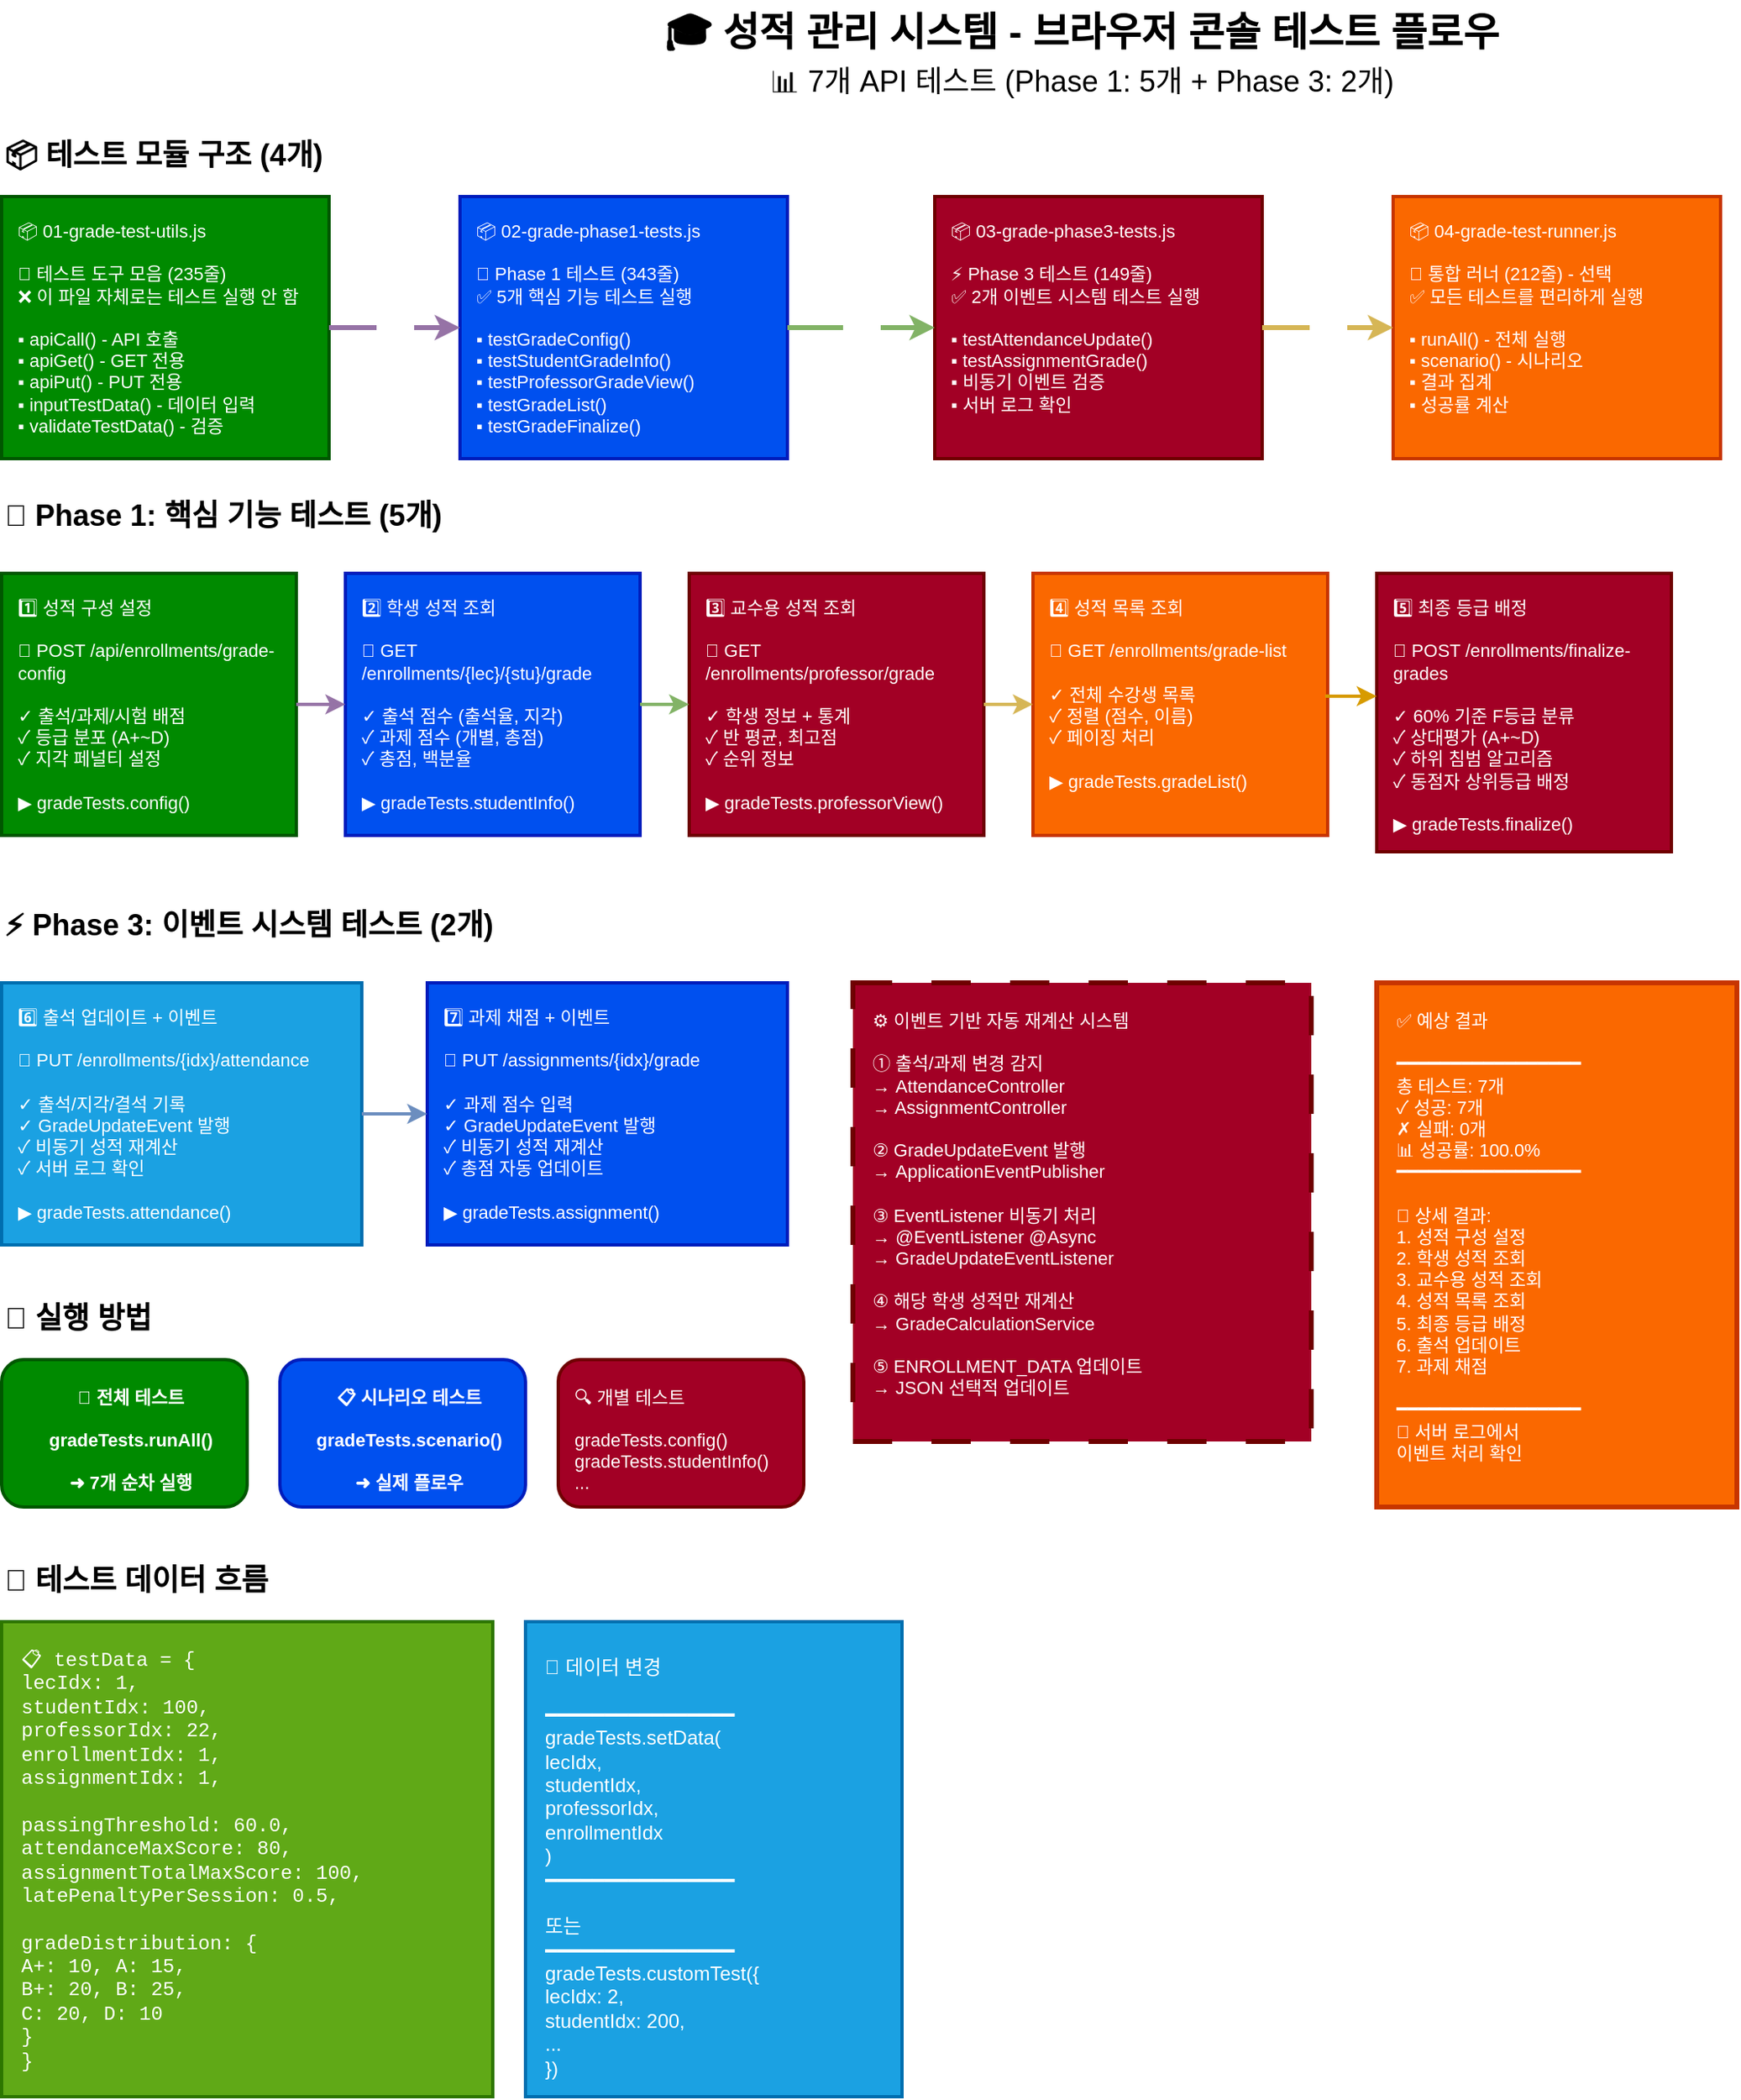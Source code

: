 <mxfile version="28.2.7">
  <diagram name="테스트플로우" id="test-flow">
    <mxGraphModel dx="1426" dy="777" grid="1" gridSize="10" guides="1" tooltips="1" connect="1" arrows="1" fold="1" page="1" pageScale="1" pageWidth="1400" pageHeight="1100" background="light-dark(#FFFFFF,#FFFFFF)" math="0" shadow="0">
      <root>
        <mxCell id="0" />
        <mxCell id="1" parent="0" />
        <mxCell id="title" value="🎓 성적 관리 시스템 - 브라우저 콘솔 테스트 플로우" style="text;html=1;strokeColor=none;fillColor=none;align=center;verticalAlign=middle;whiteSpace=wrap;rounded=0;fontSize=24;fontStyle=1;fontColor=light-dark(#000000,#000000);" parent="1" vertex="1">
          <mxGeometry x="300" y="20" width="800" height="40" as="geometry" />
        </mxCell>
        <mxCell id="subtitle" value="📊 7개 API 테스트 (Phase 1: 5개 + Phase 3: 2개)" style="text;html=1;strokeColor=none;fillColor=none;align=center;verticalAlign=middle;whiteSpace=wrap;rounded=0;fontSize=18;fontColor=light-dark(#000000,#000000);labelBackgroundColor=none;" parent="1" vertex="1">
          <mxGeometry x="450" y="60" width="500" height="20" as="geometry" />
        </mxCell>
        <mxCell id="module-title" value="📦 테스트 모듈 구조 (4개)" style="text;html=1;strokeColor=none;fillColor=none;align=left;verticalAlign=middle;whiteSpace=wrap;rounded=0;fontSize=18;fontStyle=1;fontColor=light-dark(#000000,#000000);" parent="1" vertex="1">
          <mxGeometry x="40" y="100" width="300" height="30" as="geometry" />
        </mxCell>
        <mxCell id="module1" value="📦 01-grade-test-utils.js&#xa;&#xa;🧰 테스트 도구 모음 (235줄)&#xa;❌ 이 파일 자체로는 테스트 실행 안 함&#xa;&#xa;▪ apiCall() - API 호출&#xa;▪ apiGet() - GET 전용&#xa;▪ apiPut() - PUT 전용&#xa;▪ inputTestData() - 데이터 입력&#xa;▪ validateTestData() - 검증" style="rounded=0;whiteSpace=wrap;html=1;fillColor=#008a00;strokeColor=#005700;strokeWidth=2;fontSize=11;align=left;verticalAlign=top;fontColor=#ffffff;spacingLeft=8;spacingTop=8;" parent="1" vertex="1">
          <mxGeometry x="40" y="140" width="200" height="160" as="geometry" />
        </mxCell>
        <mxCell id="module2" value="📦 02-grade-phase1-tests.js&#xa;&#xa;🎯 Phase 1 테스트 (343줄)&#xa;✅ 5개 핵심 기능 테스트 실행&#xa;&#xa;▪ testGradeConfig()&#xa;▪ testStudentGradeInfo()&#xa;▪ testProfessorGradeView()&#xa;▪ testGradeList()&#xa;▪ testGradeFinalize()" style="rounded=0;whiteSpace=wrap;html=1;fillColor=#0050ef;strokeColor=#001DBC;strokeWidth=2;fontSize=11;align=left;verticalAlign=top;fontColor=#ffffff;spacingLeft=8;spacingTop=8;" parent="1" vertex="1">
          <mxGeometry x="320" y="140" width="200" height="160" as="geometry" />
        </mxCell>
        <mxCell id="module3" value="📦 03-grade-phase3-tests.js&#xa;&#xa;⚡ Phase 3 테스트 (149줄)&#xa;✅ 2개 이벤트 시스템 테스트 실행&#xa;&#xa;▪ testAttendanceUpdate()&#xa;▪ testAssignmentGrade()&#xa;▪ 비동기 이벤트 검증&#xa;▪ 서버 로그 확인" style="rounded=0;whiteSpace=wrap;html=1;fillColor=#a20025;strokeColor=#6F0000;strokeWidth=2;fontSize=11;align=left;verticalAlign=top;fontColor=#ffffff;spacingLeft=8;spacingTop=8;" parent="1" vertex="1">
          <mxGeometry x="610" y="140" width="200" height="160" as="geometry" />
        </mxCell>
        <mxCell id="module4" value="📦 04-grade-test-runner.js&#xa;&#xa;🚀 통합 러너 (212줄) - 선택&#xa;✅ 모든 테스트를 편리하게 실행&#xa;&#xa;▪ runAll() - 전체 실행&#xa;▪ scenario() - 시나리오&#xa;▪ 결과 집계&#xa;▪ 성공률 계산" style="rounded=0;whiteSpace=wrap;html=1;fillColor=#fa6800;strokeColor=#C73500;strokeWidth=2;fontSize=11;align=left;verticalAlign=top;fontColor=#ffffff;spacingLeft=8;spacingTop=8;" parent="1" vertex="1">
          <mxGeometry x="890" y="140" width="200" height="160" as="geometry" />
        </mxCell>
        <mxCell id="arrow1" value="의존" style="endArrow=classic;html=1;rounded=0;strokeWidth=3;strokeColor=#9673A6;exitX=1;exitY=0.5;exitDx=0;exitDy=0;entryX=0;entryY=0.5;entryDx=0;entryDy=0;fontSize=12;fontColor=light-dark(#FFFFFF,#FFFFFF);fontStyle=1;" parent="1" source="module1" target="module2" edge="1">
          <mxGeometry width="50" height="50" relative="1" as="geometry">
            <mxPoint x="240" y="210" as="sourcePoint" />
            <mxPoint x="280" y="210" as="targetPoint" />
          </mxGeometry>
        </mxCell>
        <mxCell id="arrow2" value="의존" style="endArrow=classic;html=1;rounded=0;strokeWidth=3;strokeColor=#82B366;exitX=1;exitY=0.5;exitDx=0;exitDy=0;entryX=0;entryY=0.5;entryDx=0;entryDy=0;fontSize=12;fontColor=light-dark(#FFFFFF,#FFFFFF);fontStyle=1;" parent="1" source="module2" target="module3" edge="1">
          <mxGeometry width="50" height="50" relative="1" as="geometry">
            <mxPoint x="480" y="210" as="sourcePoint" />
            <mxPoint x="520" y="210" as="targetPoint" />
          </mxGeometry>
        </mxCell>
        <mxCell id="arrow3" value="의존" style="endArrow=classic;html=1;rounded=0;strokeWidth=3;strokeColor=#D6B656;exitX=1;exitY=0.5;exitDx=0;exitDy=0;entryX=0;entryY=0.5;entryDx=0;entryDy=0;fontSize=12;fontColor=light-dark(#FFFFFF,#FFFFFF);fontStyle=1;" parent="1" source="module3" target="module4" edge="1">
          <mxGeometry width="50" height="50" relative="1" as="geometry">
            <mxPoint x="720" y="210" as="sourcePoint" />
            <mxPoint x="760" y="210" as="targetPoint" />
          </mxGeometry>
        </mxCell>
        <mxCell id="phase1-title" value="🎯 Phase 1: 핵심 기능 테스트 (5개)" style="text;html=1;strokeColor=none;fillColor=none;align=left;verticalAlign=middle;whiteSpace=wrap;rounded=0;fontSize=18;fontStyle=1;fontColor=light-dark(#000000,#000000);" parent="1" vertex="1">
          <mxGeometry x="40" y="320" width="400" height="30" as="geometry" />
        </mxCell>
        <mxCell id="test1" value="1️⃣ 성적 구성 설정&#xa;&#xa;📡 POST /api/enrollments/grade-config&#xa;&#xa;✓ 출석/과제/시험 배점&#xa;✓ 등급 분포 (A+~D)&#xa;✓ 지각 페널티 설정&#xa;&#xa;▶ gradeTests.config()" style="rounded=0;whiteSpace=wrap;html=1;fillColor=#008a00;strokeColor=#005700;strokeWidth=2;fontSize=11;align=left;verticalAlign=top;fontColor=#ffffff;spacingLeft=8;spacingTop=8;" parent="1" vertex="1">
          <mxGeometry x="40" y="370" width="180" height="160" as="geometry" />
        </mxCell>
        <mxCell id="test2" value="2️⃣ 학생 성적 조회&#xa;&#xa;📡 GET /enrollments/{lec}/{stu}/grade&#xa;&#xa;✓ 출석 점수 (출석율, 지각)&#xa;✓ 과제 점수 (개별, 총점)&#xa;✓ 총점, 백분율&#xa;&#xa;▶ gradeTests.studentInfo()" style="rounded=0;whiteSpace=wrap;html=1;fillColor=#0050ef;strokeColor=#001DBC;strokeWidth=2;fontSize=11;align=left;verticalAlign=top;fontColor=#ffffff;spacingLeft=8;spacingTop=8;" parent="1" vertex="1">
          <mxGeometry x="250" y="370" width="180" height="160" as="geometry" />
        </mxCell>
        <mxCell id="test3" value="3️⃣ 교수용 성적 조회&#xa;&#xa;📡 GET /enrollments/professor/grade&#xa;&#xa;✓ 학생 정보 + 통계&#xa;✓ 반 평균, 최고점&#xa;✓ 순위 정보&#xa;&#xa;▶ gradeTests.professorView()" style="rounded=0;whiteSpace=wrap;html=1;fillColor=#a20025;strokeColor=#6F0000;strokeWidth=2;fontSize=11;align=left;verticalAlign=top;fontColor=#ffffff;spacingLeft=8;spacingTop=8;" parent="1" vertex="1">
          <mxGeometry x="460" y="370" width="180" height="160" as="geometry" />
        </mxCell>
        <mxCell id="test4" value="4️⃣ 성적 목록 조회&#xa;&#xa;📡 GET /enrollments/grade-list&#xa;&#xa;✓ 전체 수강생 목록&#xa;✓ 정렬 (점수, 이름)&#xa;✓ 페이징 처리&#xa;&#xa;▶ gradeTests.gradeList()" style="rounded=0;whiteSpace=wrap;html=1;fillColor=#fa6800;strokeColor=#C73500;strokeWidth=2;fontSize=11;align=left;verticalAlign=top;fontColor=#ffffff;spacingLeft=8;spacingTop=8;" parent="1" vertex="1">
          <mxGeometry x="670" y="370" width="180" height="160" as="geometry" />
        </mxCell>
        <mxCell id="test5" value="5️⃣ 최종 등급 배정&#xa;&#xa;📡 POST /enrollments/finalize-grades&#xa;&#xa;✓ 60% 기준 F등급 분류&#xa;✓ 상대평가 (A+~D)&#xa;✓ 하위 침범 알고리즘&#xa;✓ 동점자 상위등급 배정&#xa;&#xa;▶ gradeTests.finalize()" style="rounded=0;whiteSpace=wrap;html=1;fillColor=#a20025;strokeColor=#6F0000;strokeWidth=2;fontSize=11;align=left;verticalAlign=top;fontColor=#ffffff;spacingLeft=8;spacingTop=8;" parent="1" vertex="1">
          <mxGeometry x="880" y="370" width="180" height="170" as="geometry" />
        </mxCell>
        <mxCell id="phase3-title" value="⚡ Phase 3: 이벤트 시스템 테스트 (2개)" style="text;html=1;strokeColor=none;fillColor=none;align=left;verticalAlign=middle;whiteSpace=wrap;rounded=0;fontSize=18;fontStyle=1;fontColor=light-dark(#000000,#000000);" parent="1" vertex="1">
          <mxGeometry x="40" y="570" width="450" height="30" as="geometry" />
        </mxCell>
        <mxCell id="test6" value="6️⃣ 출석 업데이트 + 이벤트&#xa;&#xa;📡 PUT /enrollments/{idx}/attendance&#xa;&#xa;✓ 출석/지각/결석 기록&#xa;✓ GradeUpdateEvent 발행&#xa;✓ 비동기 성적 재계산&#xa;✓ 서버 로그 확인&#xa;&#xa;▶ gradeTests.attendance()" style="rounded=0;whiteSpace=wrap;html=1;fillColor=#1ba1e2;strokeColor=#006EAF;strokeWidth=2;fontSize=11;align=left;verticalAlign=top;fontColor=#ffffff;spacingLeft=8;spacingTop=8;" parent="1" vertex="1">
          <mxGeometry x="40" y="620" width="220" height="160" as="geometry" />
        </mxCell>
        <mxCell id="test7" value="7️⃣ 과제 채점 + 이벤트&#xa;&#xa;📡 PUT /assignments/{idx}/grade&#xa;&#xa;✓ 과제 점수 입력&#xa;✓ GradeUpdateEvent 발행&#xa;✓ 비동기 성적 재계산&#xa;✓ 총점 자동 업데이트&#xa;&#xa;▶ gradeTests.assignment()" style="rounded=0;whiteSpace=wrap;html=1;fillColor=#0050ef;strokeColor=#001DBC;strokeWidth=2;fontSize=11;align=left;verticalAlign=top;fontColor=#ffffff;spacingLeft=8;spacingTop=8;" parent="1" vertex="1">
          <mxGeometry x="300" y="620" width="220" height="160" as="geometry" />
        </mxCell>
        <mxCell id="event-box" value="⚙️ 이벤트 기반 자동 재계산 시스템&#xa;&#xa;① 출석/과제 변경 감지&#xa;   → AttendanceController&#xa;   → AssignmentController&#xa;&#xa;② GradeUpdateEvent 발행&#xa;   → ApplicationEventPublisher&#xa;&#xa;③ EventListener 비동기 처리&#xa;   → @EventListener @Async&#xa;   → GradeUpdateEventListener&#xa;&#xa;④ 해당 학생 성적만 재계산&#xa;   → GradeCalculationService&#xa;&#xa;⑤ ENROLLMENT_DATA 업데이트&#xa;   → JSON 선택적 업데이트" style="rounded=0;whiteSpace=wrap;html=1;fillColor=#a20025;strokeColor=#6F0000;strokeWidth=3;fontSize=11;align=left;verticalAlign=top;fontColor=#ffffff;dashed=1;dashPattern=8 8;spacingLeft=10;spacingTop=10;" parent="1" vertex="1">
          <mxGeometry x="560" y="620" width="280" height="280" as="geometry" />
        </mxCell>
        <mxCell id="execution-title" value="🚀 실행 방법" style="text;html=1;strokeColor=none;fillColor=none;align=left;verticalAlign=middle;whiteSpace=wrap;rounded=0;fontSize=18;fontStyle=1;fontColor=light-dark(#000000,#000000);" parent="1" vertex="1">
          <mxGeometry x="40" y="810" width="200" height="30" as="geometry" />
        </mxCell>
        <mxCell id="exec1" value="🎯 전체 테스트&#xa;&#xa;gradeTests.runAll()&#xa;&#xa;➜ 7개 순차 실행" style="rounded=1;whiteSpace=wrap;html=1;fillColor=#008a00;strokeColor=#005700;strokeWidth=2;fontSize=11;fontStyle=1;fontColor=#ffffff;spacingLeft=8;spacingTop=8;" parent="1" vertex="1">
          <mxGeometry x="40" y="850" width="150" height="90" as="geometry" />
        </mxCell>
        <mxCell id="exec2" value="📋 시나리오 테스트&#xa;&#xa;gradeTests.scenario()&#xa;&#xa;➜ 실제 플로우" style="rounded=1;whiteSpace=wrap;html=1;fillColor=#0050ef;strokeColor=#001DBC;strokeWidth=2;fontSize=11;fontStyle=1;fontColor=#ffffff;spacingLeft=8;spacingTop=8;" parent="1" vertex="1">
          <mxGeometry x="210" y="850" width="150" height="90" as="geometry" />
        </mxCell>
        <mxCell id="exec3" value="🔍 개별 테스트&#xa;&#xa;gradeTests.config()&#xa;gradeTests.studentInfo()&#xa;..." style="rounded=1;whiteSpace=wrap;html=1;fillColor=#a20025;strokeColor=#6F0000;strokeWidth=2;fontSize=11;align=left;fontColor=#ffffff;spacingLeft=8;spacingTop=8;" parent="1" vertex="1">
          <mxGeometry x="380" y="850" width="150" height="90" as="geometry" />
        </mxCell>
        <mxCell id="result-box" value="✅ 예상 결과&#xa;&#xa;━━━━━━━━━━━━━━━━━&#xa;총 테스트: 7개&#xa;✓ 성공: 7개&#xa;✗ 실패: 0개&#xa;📊 성공률: 100.0%&#xa;━━━━━━━━━━━━━━━━━&#xa;&#xa;📝 상세 결과:&#xa;   1. 성적 구성 설정&#xa;   2. 학생 성적 조회&#xa;   3. 교수용 성적 조회&#xa;   4. 성적 목록 조회&#xa;   5. 최종 등급 배정&#xa;   6. 출석 업데이트&#xa;   7. 과제 채점&#xa;&#xa;━━━━━━━━━━━━━━━━━&#xa;🔔 서버 로그에서&#xa;   이벤트 처리 확인" style="rounded=0;whiteSpace=wrap;html=1;fillColor=#fa6800;strokeColor=#C73500;strokeWidth=3;fontSize=11;align=left;verticalAlign=top;fontColor=#ffffff;spacingLeft=10;spacingTop=10;" parent="1" vertex="1">
          <mxGeometry x="880" y="620" width="220" height="320" as="geometry" />
        </mxCell>
        <mxCell id="flow-arrow1" value="" style="endArrow=classic;html=1;rounded=0;strokeWidth=2;strokeColor=#9673A6;exitX=1;exitY=0.5;exitDx=0;exitDy=0;entryX=0;entryY=0.5;entryDx=0;entryDy=0;edgeStyle=orthogonalEdgeStyle;fontColor=#000000;" parent="1" source="test1" target="test2" edge="1">
          <mxGeometry width="50" height="50" relative="1" as="geometry">
            <mxPoint x="220" y="440" as="sourcePoint" />
            <mxPoint x="250" y="440" as="targetPoint" />
          </mxGeometry>
        </mxCell>
        <mxCell id="flow-arrow2" value="" style="endArrow=classic;html=1;rounded=0;strokeWidth=2;strokeColor=#82B366;exitX=1;exitY=0.5;exitDx=0;exitDy=0;entryX=0;entryY=0.5;entryDx=0;entryDy=0;edgeStyle=orthogonalEdgeStyle;fontColor=#000000;" parent="1" source="test2" target="test3" edge="1">
          <mxGeometry width="50" height="50" relative="1" as="geometry">
            <mxPoint x="430" y="440" as="sourcePoint" />
            <mxPoint x="460" y="440" as="targetPoint" />
          </mxGeometry>
        </mxCell>
        <mxCell id="flow-arrow3" value="" style="endArrow=classic;html=1;rounded=0;strokeWidth=2;strokeColor=#D6B656;exitX=1;exitY=0.5;exitDx=0;exitDy=0;entryX=0;entryY=0.5;entryDx=0;entryDy=0;edgeStyle=orthogonalEdgeStyle;fontColor=#000000;" parent="1" source="test3" target="test4" edge="1">
          <mxGeometry width="50" height="50" relative="1" as="geometry">
            <mxPoint x="640" y="440" as="sourcePoint" />
            <mxPoint x="670" y="440" as="targetPoint" />
          </mxGeometry>
        </mxCell>
        <mxCell id="flow-arrow4" value="" style="endArrow=classic;html=1;rounded=0;strokeWidth=2;strokeColor=#D79B00;edgeStyle=orthogonalEdgeStyle;fontColor=#000000;exitX=0.997;exitY=0.462;exitDx=0;exitDy=0;exitPerimeter=0;" parent="1" source="test4" edge="1">
          <mxGeometry width="50" height="50" relative="1" as="geometry">
            <mxPoint x="850" y="440" as="sourcePoint" />
            <mxPoint x="880" y="445" as="targetPoint" />
            <Array as="points">
              <mxPoint x="850" y="445" />
            </Array>
          </mxGeometry>
        </mxCell>
        <mxCell id="event-arrow1" value="" style="endArrow=classic;html=1;rounded=0;strokeWidth=2;strokeColor=#6C8EBF;exitX=1;exitY=0.5;exitDx=0;exitDy=0;entryX=0;entryY=0.5;entryDx=0;entryDy=0;edgeStyle=orthogonalEdgeStyle;fontColor=#000000;" parent="1" source="test6" target="test7" edge="1">
          <mxGeometry width="50" height="50" relative="1" as="geometry">
            <mxPoint x="260" y="695" as="sourcePoint" />
            <mxPoint x="300" y="695" as="targetPoint" />
          </mxGeometry>
        </mxCell>
        <mxCell id="data-flow" value="💾 테스트 데이터 흐름" style="text;html=1;strokeColor=none;fillColor=none;align=left;verticalAlign=middle;whiteSpace=wrap;rounded=0;fontSize=18;fontStyle=1;fontColor=light-dark(#000000,#000000);" parent="1" vertex="1">
          <mxGeometry x="40" y="970" width="250" height="30" as="geometry" />
        </mxCell>
        <mxCell id="data-box" value="&lt;font style=&quot;font-size: 12px;&quot;&gt;📋 testData = {&#xa;  lecIdx: 1,&#xa;  studentIdx: 100,&#xa;  professorIdx: 22,&#xa;  enrollmentIdx: 1,&#xa;  assignmentIdx: 1,&#xa;  &#xa;  passingThreshold: 60.0,&#xa;  attendanceMaxScore: 80,&#xa;  assignmentTotalMaxScore: 100,&#xa;  latePenaltyPerSession: 0.5,&#xa;  &#xa;  gradeDistribution: {&#xa;    A+: 10, A: 15,&#xa;    B+: 20, B: 25,&#xa;    C: 20, D: 10&#xa;  }&#xa;}&lt;/font&gt;" style="rounded=0;whiteSpace=wrap;html=1;fillColor=#60a917;strokeColor=#2D7600;strokeWidth=2;fontSize=10;align=left;verticalAlign=top;fontFamily=Courier New;fontColor=#ffffff;spacingLeft=10;spacingTop=10;" parent="1" vertex="1">
          <mxGeometry x="40" y="1010" width="300" height="290" as="geometry" />
        </mxCell>
        <mxCell id="modify-box" value="&lt;font style=&quot;font-size: 12px;&quot;&gt;🔧 데이터 변경&#xa;&#xa;━━━━━━━━━━━━━━━━&#xa;gradeTests.setData(&#xa;  lecIdx,&#xa;  studentIdx,&#xa;  professorIdx,&#xa;  enrollmentIdx&#xa;)&#xa;━━━━━━━━━━━━━━━━&#xa;&#xa;또는&#xa;━━━━━━━━━━━━━━━━&#xa;gradeTests.customTest({&#xa;  lecIdx: 2,&#xa;  studentIdx: 200,&#xa;  ...&#xa;})&lt;/font&gt;" style="rounded=0;whiteSpace=wrap;html=1;fillColor=#1ba1e2;strokeColor=#006EAF;strokeWidth=2;fontSize=10;align=left;fontColor=#ffffff;spacingLeft=10;spacingTop=10;" parent="1" vertex="1">
          <mxGeometry x="360" y="1010" width="230" height="290" as="geometry" />
        </mxCell>
      </root>
    </mxGraphModel>
  </diagram>
</mxfile>
